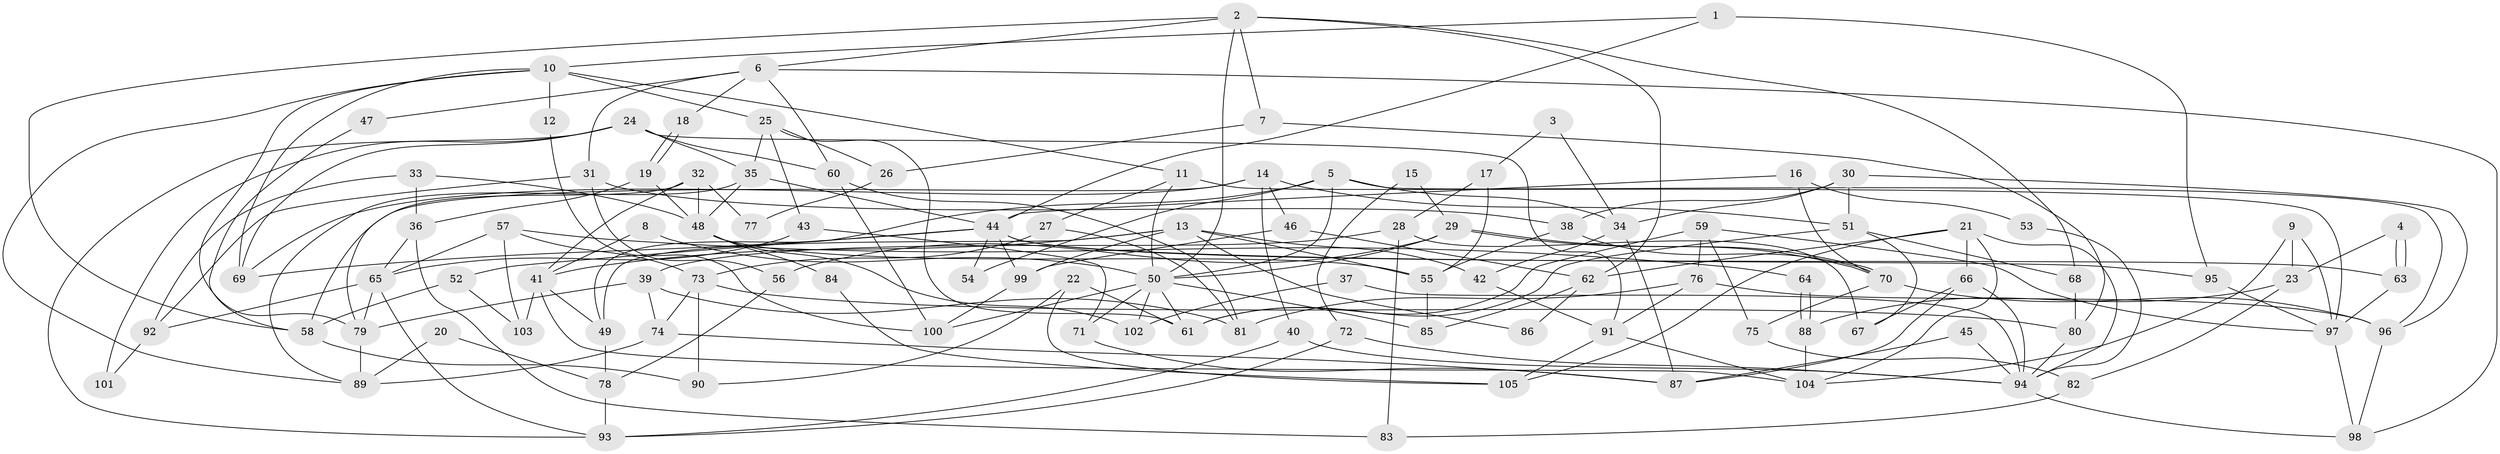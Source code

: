 // coarse degree distribution, {11: 0.023809523809523808, 4: 0.14285714285714285, 14: 0.023809523809523808, 9: 0.14285714285714285, 6: 0.07142857142857142, 2: 0.14285714285714285, 12: 0.047619047619047616, 3: 0.19047619047619047, 5: 0.14285714285714285, 13: 0.023809523809523808, 7: 0.047619047619047616}
// Generated by graph-tools (version 1.1) at 2025/50/03/04/25 22:50:56]
// undirected, 105 vertices, 210 edges
graph export_dot {
  node [color=gray90,style=filled];
  1;
  2;
  3;
  4;
  5;
  6;
  7;
  8;
  9;
  10;
  11;
  12;
  13;
  14;
  15;
  16;
  17;
  18;
  19;
  20;
  21;
  22;
  23;
  24;
  25;
  26;
  27;
  28;
  29;
  30;
  31;
  32;
  33;
  34;
  35;
  36;
  37;
  38;
  39;
  40;
  41;
  42;
  43;
  44;
  45;
  46;
  47;
  48;
  49;
  50;
  51;
  52;
  53;
  54;
  55;
  56;
  57;
  58;
  59;
  60;
  61;
  62;
  63;
  64;
  65;
  66;
  67;
  68;
  69;
  70;
  71;
  72;
  73;
  74;
  75;
  76;
  77;
  78;
  79;
  80;
  81;
  82;
  83;
  84;
  85;
  86;
  87;
  88;
  89;
  90;
  91;
  92;
  93;
  94;
  95;
  96;
  97;
  98;
  99;
  100;
  101;
  102;
  103;
  104;
  105;
  1 -- 95;
  1 -- 44;
  1 -- 10;
  2 -- 68;
  2 -- 50;
  2 -- 6;
  2 -- 7;
  2 -- 58;
  2 -- 62;
  3 -- 34;
  3 -- 17;
  4 -- 63;
  4 -- 63;
  4 -- 23;
  5 -- 49;
  5 -- 50;
  5 -- 34;
  5 -- 54;
  5 -- 96;
  6 -- 98;
  6 -- 18;
  6 -- 31;
  6 -- 47;
  6 -- 60;
  7 -- 80;
  7 -- 26;
  8 -- 41;
  8 -- 50;
  9 -- 97;
  9 -- 104;
  9 -- 23;
  10 -- 11;
  10 -- 12;
  10 -- 25;
  10 -- 69;
  10 -- 79;
  10 -- 89;
  11 -- 97;
  11 -- 50;
  11 -- 27;
  12 -- 100;
  13 -- 42;
  13 -- 99;
  13 -- 41;
  13 -- 49;
  13 -- 55;
  13 -- 86;
  14 -- 58;
  14 -- 69;
  14 -- 40;
  14 -- 46;
  14 -- 51;
  15 -- 29;
  15 -- 72;
  16 -- 44;
  16 -- 70;
  16 -- 53;
  17 -- 28;
  17 -- 55;
  18 -- 19;
  18 -- 19;
  19 -- 48;
  19 -- 36;
  20 -- 89;
  20 -- 78;
  21 -- 104;
  21 -- 105;
  21 -- 62;
  21 -- 66;
  21 -- 94;
  22 -- 61;
  22 -- 90;
  22 -- 105;
  23 -- 88;
  23 -- 82;
  24 -- 35;
  24 -- 60;
  24 -- 69;
  24 -- 91;
  24 -- 93;
  24 -- 101;
  25 -- 35;
  25 -- 26;
  25 -- 43;
  25 -- 61;
  26 -- 77;
  27 -- 81;
  27 -- 73;
  28 -- 67;
  28 -- 39;
  28 -- 83;
  29 -- 50;
  29 -- 70;
  29 -- 70;
  29 -- 56;
  30 -- 51;
  30 -- 96;
  30 -- 34;
  30 -- 38;
  31 -- 38;
  31 -- 56;
  31 -- 92;
  32 -- 79;
  32 -- 41;
  32 -- 48;
  32 -- 77;
  33 -- 36;
  33 -- 48;
  33 -- 92;
  34 -- 42;
  34 -- 87;
  35 -- 89;
  35 -- 48;
  35 -- 44;
  36 -- 65;
  36 -- 83;
  37 -- 102;
  37 -- 94;
  38 -- 70;
  38 -- 55;
  39 -- 79;
  39 -- 74;
  39 -- 81;
  40 -- 93;
  40 -- 94;
  41 -- 49;
  41 -- 103;
  41 -- 104;
  42 -- 91;
  43 -- 71;
  43 -- 65;
  44 -- 69;
  44 -- 52;
  44 -- 54;
  44 -- 63;
  44 -- 95;
  44 -- 99;
  45 -- 87;
  45 -- 94;
  46 -- 62;
  46 -- 99;
  47 -- 58;
  48 -- 55;
  48 -- 84;
  48 -- 102;
  49 -- 78;
  50 -- 61;
  50 -- 85;
  50 -- 71;
  50 -- 100;
  50 -- 102;
  51 -- 61;
  51 -- 67;
  51 -- 68;
  52 -- 103;
  52 -- 58;
  53 -- 94;
  55 -- 85;
  56 -- 78;
  57 -- 65;
  57 -- 73;
  57 -- 64;
  57 -- 103;
  58 -- 90;
  59 -- 75;
  59 -- 76;
  59 -- 61;
  59 -- 97;
  60 -- 100;
  60 -- 81;
  62 -- 85;
  62 -- 86;
  63 -- 97;
  64 -- 88;
  64 -- 88;
  65 -- 92;
  65 -- 79;
  65 -- 93;
  66 -- 94;
  66 -- 67;
  66 -- 87;
  68 -- 80;
  70 -- 96;
  70 -- 75;
  71 -- 87;
  72 -- 93;
  72 -- 94;
  73 -- 74;
  73 -- 80;
  73 -- 90;
  74 -- 87;
  74 -- 89;
  75 -- 82;
  76 -- 81;
  76 -- 96;
  76 -- 91;
  78 -- 93;
  79 -- 89;
  80 -- 94;
  82 -- 83;
  84 -- 105;
  88 -- 104;
  91 -- 104;
  91 -- 105;
  92 -- 101;
  94 -- 98;
  95 -- 97;
  96 -- 98;
  97 -- 98;
  99 -- 100;
}
